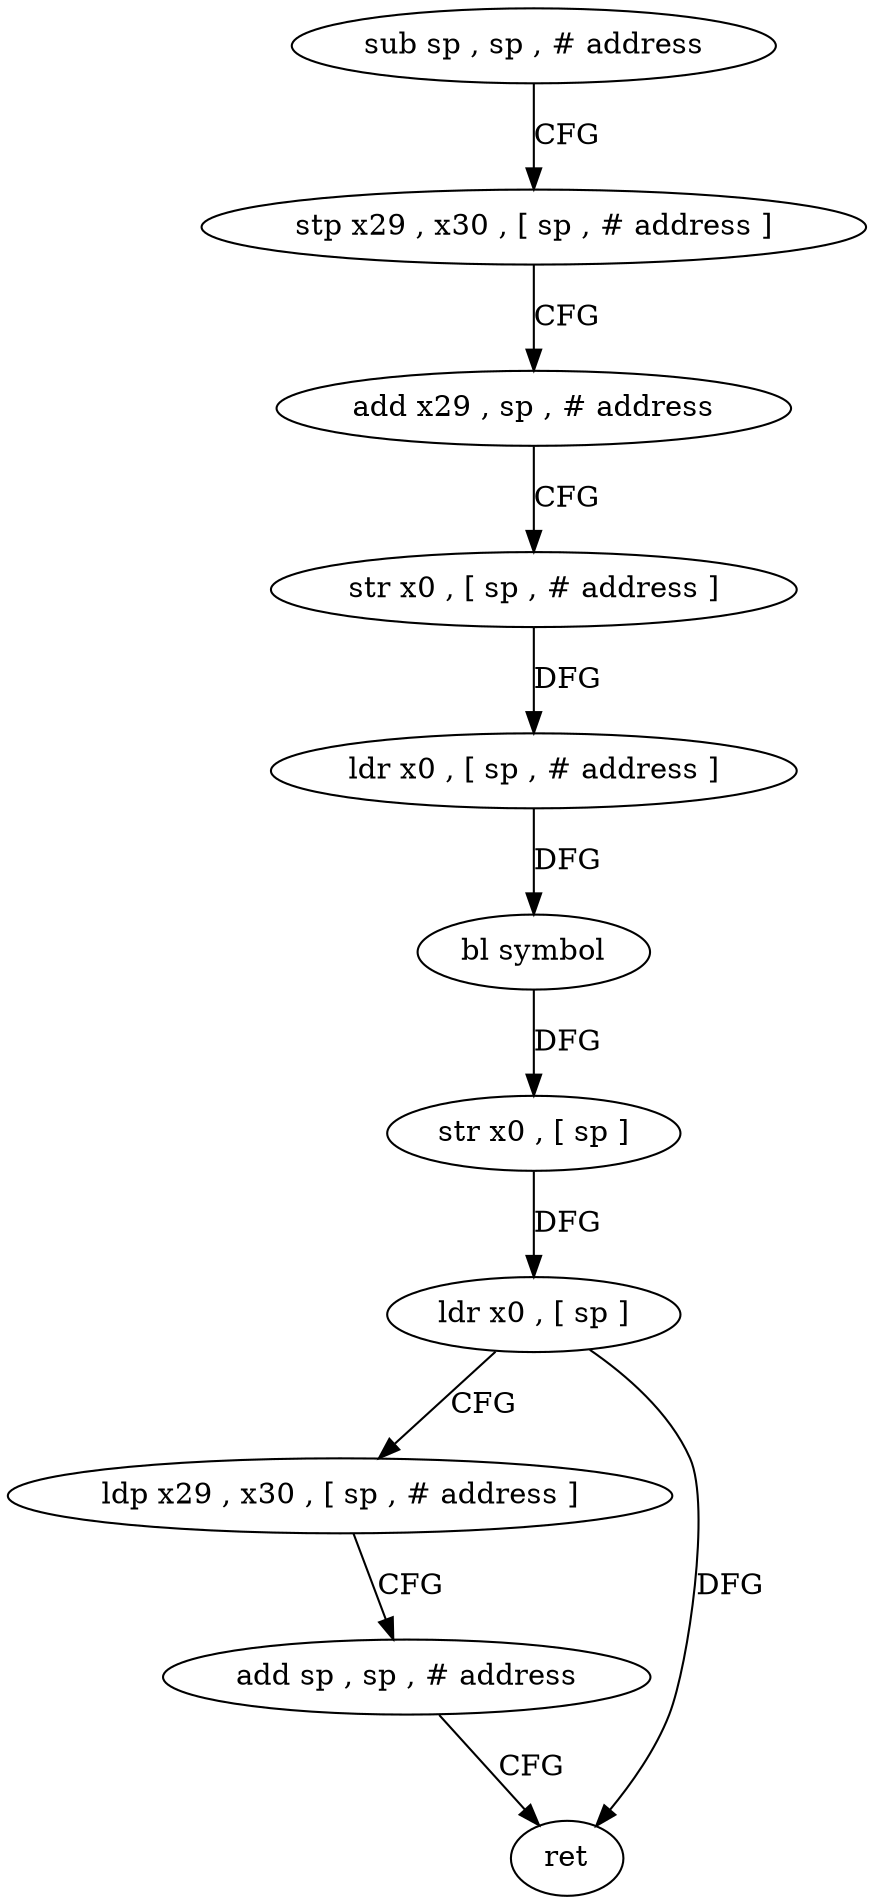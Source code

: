 digraph "func" {
"82136" [label = "sub sp , sp , # address" ]
"82140" [label = "stp x29 , x30 , [ sp , # address ]" ]
"82144" [label = "add x29 , sp , # address" ]
"82148" [label = "str x0 , [ sp , # address ]" ]
"82152" [label = "ldr x0 , [ sp , # address ]" ]
"82156" [label = "bl symbol" ]
"82160" [label = "str x0 , [ sp ]" ]
"82164" [label = "ldr x0 , [ sp ]" ]
"82168" [label = "ldp x29 , x30 , [ sp , # address ]" ]
"82172" [label = "add sp , sp , # address" ]
"82176" [label = "ret" ]
"82136" -> "82140" [ label = "CFG" ]
"82140" -> "82144" [ label = "CFG" ]
"82144" -> "82148" [ label = "CFG" ]
"82148" -> "82152" [ label = "DFG" ]
"82152" -> "82156" [ label = "DFG" ]
"82156" -> "82160" [ label = "DFG" ]
"82160" -> "82164" [ label = "DFG" ]
"82164" -> "82168" [ label = "CFG" ]
"82164" -> "82176" [ label = "DFG" ]
"82168" -> "82172" [ label = "CFG" ]
"82172" -> "82176" [ label = "CFG" ]
}

